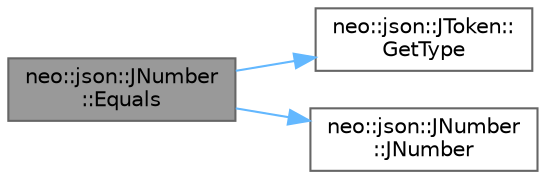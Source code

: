 digraph "neo::json::JNumber::Equals"
{
 // LATEX_PDF_SIZE
  bgcolor="transparent";
  edge [fontname=Helvetica,fontsize=10,labelfontname=Helvetica,labelfontsize=10];
  node [fontname=Helvetica,fontsize=10,shape=box,height=0.2,width=0.4];
  rankdir="LR";
  Node1 [id="Node000001",label="neo::json::JNumber\l::Equals",height=0.2,width=0.4,color="gray40", fillcolor="grey60", style="filled", fontcolor="black",tooltip="Checks if this token equals another token."];
  Node1 -> Node2 [id="edge3_Node000001_Node000002",color="steelblue1",style="solid",tooltip=" "];
  Node2 [id="Node000002",label="neo::json::JToken::\lGetType",height=0.2,width=0.4,color="grey40", fillcolor="white", style="filled",URL="$classneo_1_1json_1_1_j_token.html#a7ddf451a867dd8855212eb5a6d4667ef",tooltip="Gets the type of this token."];
  Node1 -> Node3 [id="edge4_Node000001_Node000003",color="steelblue1",style="solid",tooltip=" "];
  Node3 [id="Node000003",label="neo::json::JNumber\l::JNumber",height=0.2,width=0.4,color="grey40", fillcolor="white", style="filled",URL="$classneo_1_1json_1_1_j_number.html#a64140360e9ed42b8cf9cb965bb5433f5",tooltip="Constructor."];
}
